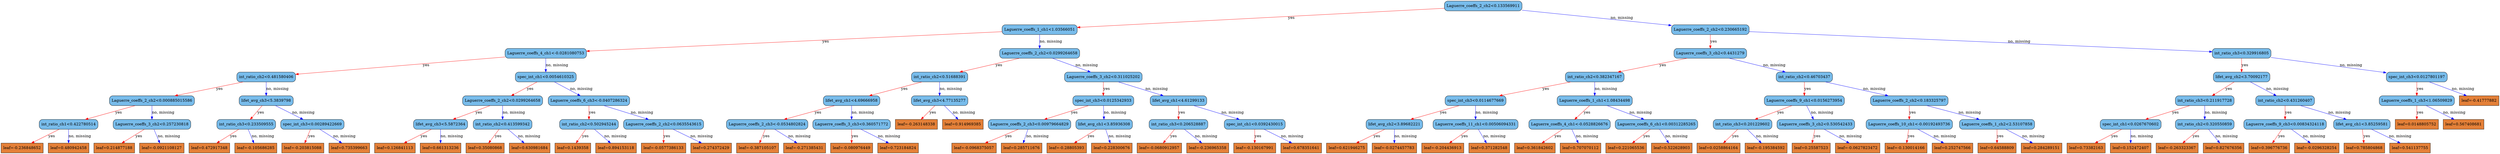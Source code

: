digraph {
	graph [bb="0,0,7314.9,567",
		rankdir=TB
	];
	node [label="\N"];
	0	[fillcolor="#78bceb",
		height=0.5,
		label="Laguerre_coeffs_2_ch2<0.133569911",
		pos="3789.1,549",
		shape=box,
		style="filled, rounded",
		width=3.1076];
	1	[fillcolor="#78bceb",
		height=0.5,
		label="Laguerre_coeffs_1_ch1<1.03566051",
		pos="2745.1,460.5",
		shape=box,
		style="filled, rounded",
		width=3.0139];
	0 -> 1	[color="#FF0000",
		label=yes,
		lp="3370.1,504.75",
		pos="e,2854,470.52 3676.9,538.7 3478.8,522.29 3068.9,488.33 2865.3,471.46"];
	2	[fillcolor="#78bceb",
		height=0.5,
		label="Laguerre_coeffs_2_ch2<0.230665192",
		pos="4791.1,460.5",
		shape=box,
		style="filled, rounded",
		width=3.1076];
	0 -> 2	[color="#0000FF",
		label="no, missing",
		lp="4412,504.75",
		pos="e,4679.1,471.17 3901.2,538.33 4090.3,522 4471.4,489.1 4667.8,472.14"];
	3	[fillcolor="#78bceb",
		height=0.5,
		label="Laguerre_coeffs_4_ch1<-0.0281080753",
		pos="1657.1,372",
		shape=box,
		style="filled, rounded",
		width=3.2639];
	1 -> 3	[color="#FF0000",
		label=yes,
		lp="2308.1,416.25",
		pos="e,1775.1,382.38 2636.3,450.85 2434.5,434.8 2002.9,400.49 1786.5,383.29"];
	4	[fillcolor="#78bceb",
		height=0.5,
		label="Laguerre_coeffs_2_ch2<0.0299264658",
		pos="2745.1,372",
		shape=box,
		style="filled, rounded",
		width=3.2014];
	1 -> 4	[color="#0000FF",
		label="no, missing",
		lp="2777,416.25",
		pos="e,2745.1,390.35 2745.1,442.41 2745.1,430.76 2745.1,415.05 2745.1,401.52"];
	5	[fillcolor="#78bceb",
		height=0.5,
		label="Laguerre_coeffs_3_ch2<0.4431279",
		pos="4791.1,372",
		shape=box,
		style="filled, rounded",
		width=2.9201];
	2 -> 5	[color="#FF0000",
		label=yes,
		lp="4800.1,416.25",
		pos="e,4791.1,390.35 4791.1,442.41 4791.1,430.76 4791.1,415.05 4791.1,401.52"];
	6	[fillcolor="#78bceb",
		height=0.5,
		label="int_ratio_ch3<0.329916805",
		pos="6563.1,372",
		shape=box,
		style="filled, rounded",
		width=2.3264];
	2 -> 6	[color="#0000FF",
		label="no, missing",
		lp="5868,416.25",
		pos="e,6479,377.1 4903.3,454.02 5228.1,438.17 6165.1,392.43 6467.7,377.66"];
	7	[fillcolor="#78bceb",
		height=0.5,
		label="int_ratio_ch2<0.481580406",
		pos="794.12,283.5",
		shape=box,
		style="filled, rounded",
		width=2.3264];
	3 -> 7	[color="#FF0000",
		label=yes,
		lp="1312.1,327.75",
		pos="e,878.27,292.93 1539.4,359.2 1366.8,341.9 1048.3,309.97 889.43,294.05"];
	8	[fillcolor="#78bceb",
		height=0.5,
		label="spec_int_ch1<0.0054610325",
		pos="1657.1,283.5",
		shape=box,
		style="filled, rounded",
		width=2.4097];
	3 -> 8	[color="#0000FF",
		label="no, missing",
		lp="1689,327.75",
		pos="e,1657.1,301.85 1657.1,353.91 1657.1,342.26 1657.1,326.55 1657.1,313.02"];
	9	[fillcolor="#78bceb",
		height=0.5,
		label="int_ratio_ch2<0.51688391",
		pos="2698.1,283.5",
		shape=box,
		style="filled, rounded",
		width=2.2326];
	4 -> 9	[color="#FF0000",
		label=yes,
		lp="2735.1,327.75",
		pos="e,2707.6,301.85 2735.8,353.91 2729.3,341.9 2720.5,325.59 2713,311.8"];
	10	[fillcolor="#78bceb",
		height=0.5,
		label="Laguerre_coeffs_3_ch2<0.311025202",
		pos="3146.1,283.5",
		shape=box,
		style="filled, rounded",
		width=3.1076];
	4 -> 10	[color="#0000FF",
		label="no, missing",
		lp="3014,327.75",
		pos="e,3065.2,301.95 2825.8,353.6 2891.9,339.34 2985.5,319.16 3054.4,304.29"];
	15	[fillcolor="#78bceb",
		height=0.5,
		label="Laguerre_coeffs_2_ch2<0.000885015586",
		pos="440.12,195",
		shape=box,
		style="filled, rounded",
		width=3.3889];
	7 -> 15	[color="#FF0000",
		label=yes,
		lp="658.12,239.25",
		pos="e,511.53,213.45 722.91,265.1 665.04,250.96 583.32,230.99 522.61,216.15"];
	16	[fillcolor="#78bceb",
		height=0.5,
		label="lifet_avg_ch3<5.3839798",
		pos="794.12,195",
		shape=box,
		style="filled, rounded",
		width=2.1701];
	7 -> 16	[color="#0000FF",
		label="no, missing",
		lp="826,239.25",
		pos="e,794.12,213.35 794.12,265.41 794.12,253.76 794.12,238.05 794.12,224.52"];
	17	[fillcolor="#78bceb",
		height=0.5,
		label="Laguerre_coeffs_2_ch2<0.0299264658",
		pos="1467.1,195",
		shape=box,
		style="filled, rounded",
		width=3.2014];
	8 -> 17	[color="#FF0000",
		label=yes,
		lp="1589.1,239.25",
		pos="e,1505.4,213.41 1619.1,265.2 1589.3,251.63 1547.6,232.66 1515.5,218.01"];
	18	[fillcolor="#78bceb",
		height=0.5,
		label="Laguerre_coeffs_6_ch3<-0.0407286324",
		pos="1720.1,195",
		shape=box,
		style="filled, rounded",
		width=3.2639];
	8 -> 18	[color="#0000FF",
		label="no, missing",
		lp="1727,239.25",
		pos="e,1707.5,213.35 1669.6,265.41 1678.5,253.17 1690.7,236.45 1700.8,222.49"];
	31	[fillcolor="#78bceb",
		height=0.5,
		label="int_ratio_ch1<0.422780514",
		pos="196.12,106.5",
		shape=box,
		style="filled, rounded",
		width=2.3264];
	15 -> 31	[color="#FF0000",
		label=yes,
		lp="349.12,150.75",
		pos="e,245.13,124.87 391.04,176.6 352.08,162.79 297.44,143.42 255.93,128.7"];
	32	[fillcolor="#78bceb",
		height=0.5,
		label="Laguerre_coeffs_3_ch2<0.257230818",
		pos="440.12,106.5",
		shape=box,
		style="filled, rounded",
		width=3.1076];
	15 -> 32	[color="#0000FF",
		label="no, missing",
		lp="472,150.75",
		pos="e,440.12,124.85 440.12,176.91 440.12,165.26 440.12,149.55 440.12,136.02"];
	33	[fillcolor="#78bceb",
		height=0.5,
		label="int_ratio_ch3<0.233509555",
		pos="717.12,106.5",
		shape=box,
		style="filled, rounded",
		width=2.3264];
	16 -> 33	[color="#FF0000",
		label=yes,
		lp="772.12,150.75",
		pos="e,732.57,124.85 778.91,176.91 767.81,164.43 752.56,147.3 739.99,133.18"];
	34	[fillcolor="#78bceb",
		height=0.5,
		label="spec_int_ch3<0.00289422669",
		pos="909.12,106.5",
		shape=box,
		style="filled, rounded",
		width=2.5035];
	16 -> 34	[color="#0000FF",
		label="no, missing",
		lp="894,150.75",
		pos="e,886.17,124.77 817.12,176.7 834.28,163.8 857.94,146 876.97,131.68"];
	61	[fillcolor="#e48038",
		height=0.5,
		label="leaf=-0.236848652",
		pos="60.125,18",
		shape=box,
		style=filled,
		width=1.6701];
	31 -> 61	[color="#FF0000",
		label=yes,
		lp="150.12,62.25",
		pos="e,87.273,36.267 168.93,88.203 148.27,75.062 119.63,56.846 96.92,42.403"];
	62	[fillcolor="#e48038",
		height=0.5,
		label="leaf=0.480942458",
		pos="196.12,18",
		shape=box,
		style=filled,
		width=1.6076];
	31 -> 62	[color="#0000FF",
		label="no, missing",
		lp="228,62.25",
		pos="e,196.12,36.35 196.12,88.41 196.12,76.758 196.12,61.047 196.12,47.519"];
	63	[fillcolor="#e48038",
		height=0.5,
		label="leaf=0.214877188",
		pos="330.12,18",
		shape=box,
		style=filled,
		width=1.6076];
	32 -> 63	[color="#FF0000",
		label=yes,
		lp="404.12,62.25",
		pos="e,352.08,36.267 418.13,88.203 401.79,75.356 379.29,57.661 361.13,43.38"];
	64	[fillcolor="#e48038",
		height=0.5,
		label="leaf=-0.0921108127",
		pos="469.12,18",
		shape=box,
		style=filled,
		width=1.7639];
	32 -> 64	[color="#0000FF",
		label="no, missing",
		lp="490,62.25",
		pos="e,463.31,36.35 445.85,88.41 449.8,76.64 455.13,60.729 459.7,47.11"];
	65	[fillcolor="#e48038",
		height=0.5,
		label="leaf=0.472917348",
		pos="608.12,18",
		shape=box,
		style=filled,
		width=1.6076];
	33 -> 65	[color="#FF0000",
		label=yes,
		lp="682.12,62.25",
		pos="e,629.88,36.267 695.33,88.203 679.14,75.356 656.84,57.661 638.85,43.38"];
	66	[fillcolor="#e48038",
		height=0.5,
		label="leaf=-0.105686285",
		pos="744.12,18",
		shape=box,
		style=filled,
		width=1.6701];
	33 -> 66	[color="#0000FF",
		label="no, missing",
		lp="765,62.25",
		pos="e,738.71,36.35 722.46,88.41 726.13,76.64 731.1,60.729 735.35,47.11"];
	67	[fillcolor="#e48038",
		height=0.5,
		label="leaf=-0.203815088",
		pos="882.12,18",
		shape=box,
		style=filled,
		width=1.6701];
	34 -> 67	[color="#FF0000",
		label=yes,
		lp="907.12,62.25",
		pos="e,887.54,36.35 903.79,88.41 900.12,76.64 895.15,60.729 890.9,47.11"];
	68	[fillcolor="#e48038",
		height=0.5,
		label="leaf=0.735399663",
		pos="1018.1,18",
		shape=box,
		style=filled,
		width=1.6076];
	34 -> 68	[color="#0000FF",
		label="no, missing",
		lp="1006,62.25",
		pos="e,996.37,36.267 930.92,88.203 947.11,75.356 969.41,57.661 987.4,43.38"];
	35	[fillcolor="#78bceb",
		height=0.5,
		label="lifet_avg_ch3<5.5872364",
		pos="1286.1,106.5",
		shape=box,
		style="filled, rounded",
		width=2.1701];
	17 -> 35	[color="#FF0000",
		label=yes,
		lp="1402.1,150.75",
		pos="e,1322.6,124.91 1430.9,176.7 1402.7,163.19 1363.2,144.32 1332.6,129.7"];
	36	[fillcolor="#78bceb",
		height=0.5,
		label="int_ratio_ch2<0.413599342",
		pos="1467.1,106.5",
		shape=box,
		style="filled, rounded",
		width=2.3264];
	17 -> 36	[color="#0000FF",
		label="no, missing",
		lp="1499,150.75",
		pos="e,1467.1,124.85 1467.1,176.91 1467.1,165.26 1467.1,149.55 1467.1,136.02"];
	37	[fillcolor="#78bceb",
		height=0.5,
		label="int_ratio_ch2<0.502945244",
		pos="1720.1,106.5",
		shape=box,
		style="filled, rounded",
		width=2.3264];
	18 -> 37	[color="#FF0000",
		label=yes,
		lp="1729.1,150.75",
		pos="e,1720.1,124.85 1720.1,176.91 1720.1,165.26 1720.1,149.55 1720.1,136.02"];
	38	[fillcolor="#78bceb",
		height=0.5,
		label="Laguerre_coeffs_2_ch2<0.0635543615",
		pos="1939.1,106.5",
		shape=box,
		style="filled, rounded",
		width=3.2014];
	18 -> 38	[color="#0000FF",
		label="no, missing",
		lp="1882,150.75",
		pos="e,1895.1,124.87 1764.2,176.6 1798.9,162.9 1847.4,143.75 1884.5,129.08"];
	69	[fillcolor="#e48038",
		height=0.5,
		label="leaf=0.126841113",
		pos="1152.1,18",
		shape=box,
		style=filled,
		width=1.6076];
	35 -> 69	[color="#FF0000",
		label=yes,
		lp="1241.1,62.25",
		pos="e,1178.9,36.267 1259.3,88.203 1239,75.062 1210.8,56.846 1188.4,42.403"];
	70	[fillcolor="#e48038",
		height=0.5,
		label="leaf=0.661313236",
		pos="1286.1,18",
		shape=box,
		style=filled,
		width=1.6076];
	35 -> 70	[color="#0000FF",
		label="no, missing",
		lp="1318,62.25",
		pos="e,1286.1,36.35 1286.1,88.41 1286.1,76.758 1286.1,61.047 1286.1,47.519"];
	71	[fillcolor="#e48038",
		height=0.5,
		label="leaf=0.35080868",
		pos="1416.1,18",
		shape=box,
		style=filled,
		width=1.5139];
	36 -> 71	[color="#FF0000",
		label=yes,
		lp="1456.1,62.25",
		pos="e,1426.4,36.35 1457,88.41 1449.9,76.287 1440.2,59.77 1432,45.89"];
	72	[fillcolor="#e48038",
		height=0.5,
		label="leaf=0.630981684",
		pos="1546.1,18",
		shape=box,
		style=filled,
		width=1.6076];
	36 -> 72	[color="#0000FF",
		label="no, missing",
		lp="1546,62.25",
		pos="e,1530.3,36.35 1482.7,88.41 1494.1,75.934 1509.8,58.805 1522.7,44.685"];
	73	[fillcolor="#e48038",
		height=0.5,
		label="leaf=0.1439358",
		pos="1673.1,18",
		shape=box,
		style=filled,
		width=1.4201];
	37 -> 73	[color="#FF0000",
		label=yes,
		lp="1710.1,62.25",
		pos="e,1682.6,36.35 1710.8,88.41 1704.3,76.405 1695.5,60.091 1688,46.295"];
	74	[fillcolor="#e48038",
		height=0.5,
		label="leaf=0.894153118",
		pos="1800.1,18",
		shape=box,
		style=filled,
		width=1.6076];
	37 -> 74	[color="#0000FF",
		label="no, missing",
		lp="1800,62.25",
		pos="e,1784.1,36.35 1735.9,88.41 1747.5,75.934 1763.3,58.805 1776.4,44.685"];
	75	[fillcolor="#e48038",
		height=0.5,
		label="leaf=-0.0577386133",
		pos="1939.1,18",
		shape=box,
		style=filled,
		width=1.7639];
	38 -> 75	[color="#FF0000",
		label=yes,
		lp="1948.1,62.25",
		pos="e,1939.1,36.35 1939.1,88.41 1939.1,76.758 1939.1,61.047 1939.1,47.519"];
	76	[fillcolor="#e48038",
		height=0.5,
		label="leaf=0.274372429",
		pos="2078.1,18",
		shape=box,
		style=filled,
		width=1.6076];
	38 -> 76	[color="#0000FF",
		label="no, missing",
		lp="2053,62.25",
		pos="e,2050.4,36.267 1966.9,88.203 1988.1,75.003 2017.6,56.683 2040.8,42.209"];
	19	[fillcolor="#78bceb",
		height=0.5,
		label="lifet_avg_ch1<4.69666958",
		pos="2490.1,195",
		shape=box,
		style="filled, rounded",
		width=2.2639];
	9 -> 19	[color="#FF0000",
		label=yes,
		lp="2622.1,239.25",
		pos="e,2532,213.41 2656.5,265.2 2623.8,251.58 2577.9,232.49 2542.6,217.82"];
	20	[fillcolor="#78bceb",
		height=0.5,
		label="lifet_avg_ch3<4.77135277",
		pos="2698.1,195",
		shape=box,
		style="filled, rounded",
		width=2.2639];
	9 -> 20	[color="#0000FF",
		label="no, missing",
		lp="2730,239.25",
		pos="e,2698.1,213.35 2698.1,265.41 2698.1,253.76 2698.1,238.05 2698.1,224.52"];
	21	[fillcolor="#78bceb",
		height=0.5,
		label="spec_int_ch3<0.0125342933",
		pos="3146.1,195",
		shape=box,
		style="filled, rounded",
		width=2.4097];
	10 -> 21	[color="#FF0000",
		label=yes,
		lp="3155.1,239.25",
		pos="e,3146.1,213.35 3146.1,265.41 3146.1,253.76 3146.1,238.05 3146.1,224.52"];
	22	[fillcolor="#78bceb",
		height=0.5,
		label="lifet_avg_ch1<4.61299133",
		pos="3460.1,195",
		shape=box,
		style="filled, rounded",
		width=2.2639];
	10 -> 22	[color="#0000FF",
		label="no, missing",
		lp="3364,239.25",
		pos="e,3396.8,213.45 3209.3,265.1 3260.3,251.05 3332.2,231.24 3386,216.43"];
	39	[fillcolor="#78bceb",
		height=0.5,
		label="Laguerre_coeffs_2_ch3<-0.0534802824",
		pos="2243.1,106.5",
		shape=box,
		style="filled, rounded",
		width=3.2639];
	19 -> 39	[color="#FF0000",
		label=yes,
		lp="2398.1,150.75",
		pos="e,2292.7,124.87 2440.4,176.6 2400.9,162.76 2345.5,143.34 2303.4,128.61"];
	40	[fillcolor="#78bceb",
		height=0.5,
		label="Laguerre_coeffs_3_ch3<0.360571772",
		pos="2490.1,106.5",
		shape=box,
		style="filled, rounded",
		width=3.1076];
	19 -> 40	[color="#0000FF",
		label="no, missing",
		lp="2522,150.75",
		pos="e,2490.1,124.85 2490.1,176.91 2490.1,165.26 2490.1,149.55 2490.1,136.02"];
	41	[fillcolor="#e48038",
		height=0.5,
		label="leaf=-0.263148338",
		pos="2680.1,106.5",
		shape=box,
		style=filled,
		width=1.6701];
	20 -> 41	[color="#FF0000",
		label=yes,
		lp="2700.1,150.75",
		pos="e,2683.7,124.85 2694.6,176.91 2692.1,165.26 2688.9,149.55 2686.1,136.02"];
	42	[fillcolor="#e48038",
		height=0.5,
		label="leaf=0.914969385",
		pos="2816.1,106.5",
		shape=box,
		style=filled,
		width=1.6076];
	20 -> 42	[color="#0000FF",
		label="no, missing",
		lp="2800,150.75",
		pos="e,2792.6,124.77 2721.7,176.7 2739.4,163.74 2763.8,145.84 2783.4,131.49"];
	77	[fillcolor="#e48038",
		height=0.5,
		label="leaf=-0.387105107",
		pos="2214.1,18",
		shape=box,
		style=filled,
		width=1.6701];
	39 -> 77	[color="#FF0000",
		label=yes,
		lp="2241.1,62.25",
		pos="e,2219.9,36.35 2237.4,88.41 2233.4,76.64 2228.1,60.729 2223.5,47.11"];
	78	[fillcolor="#e48038",
		height=0.5,
		label="leaf=-0.271385431",
		pos="2352.1,18",
		shape=box,
		style=filled,
		width=1.6701];
	39 -> 78	[color="#0000FF",
		label="no, missing",
		lp="2340,62.25",
		pos="e,2330.4,36.267 2264.9,88.203 2281.1,75.356 2303.4,57.661 2321.4,43.38"];
	79	[fillcolor="#e48038",
		height=0.5,
		label="leaf=-0.080976449",
		pos="2490.1,18",
		shape=box,
		style=filled,
		width=1.6701];
	40 -> 79	[color="#FF0000",
		label=yes,
		lp="2499.1,62.25",
		pos="e,2490.1,36.35 2490.1,88.41 2490.1,76.758 2490.1,61.047 2490.1,47.519"];
	80	[fillcolor="#e48038",
		height=0.5,
		label="leaf=0.723184824",
		pos="2626.1,18",
		shape=box,
		style=filled,
		width=1.6076];
	40 -> 80	[color="#0000FF",
		label="no, missing",
		lp="2603,62.25",
		pos="e,2599,36.267 2517.3,88.203 2538,75.062 2566.6,56.846 2589.3,42.403"];
	43	[fillcolor="#78bceb",
		height=0.5,
		label="Laguerre_coeffs_2_ch3<0.00979664829",
		pos="3011.1,106.5",
		shape=box,
		style="filled, rounded",
		width=3.2951];
	21 -> 43	[color="#FF0000",
		label=yes,
		lp="3100.1,150.75",
		pos="e,3038.1,124.77 3119.1,176.7 3098.6,163.56 3070.2,145.35 3047.6,130.9"];
	44	[fillcolor="#78bceb",
		height=0.5,
		label="lifet_avg_ch1<3.85936308",
		pos="3229.1,106.5",
		shape=box,
		style="filled, rounded",
		width=2.2639];
	21 -> 44	[color="#0000FF",
		label="no, missing",
		lp="3227,150.75",
		pos="e,3212.5,124.85 3162.5,176.91 3174.6,164.32 3191.2,146.98 3204.9,132.79"];
	45	[fillcolor="#78bceb",
		height=0.5,
		label="int_ratio_ch3<0.206528887",
		pos="3460.1,106.5",
		shape=box,
		style="filled, rounded",
		width=2.3264];
	22 -> 45	[color="#FF0000",
		label=yes,
		lp="3469.1,150.75",
		pos="e,3460.1,124.85 3460.1,176.91 3460.1,165.26 3460.1,149.55 3460.1,136.02"];
	46	[fillcolor="#78bceb",
		height=0.5,
		label="spec_int_ch1<0.0392430015",
		pos="3672.1,106.5",
		shape=box,
		style="filled, rounded",
		width=2.4097];
	22 -> 46	[color="#0000FF",
		label="no, missing",
		lp="3617,150.75",
		pos="e,3629.5,124.87 3502.8,176.6 3536.3,162.9 3583.3,143.75 3619.2,129.08"];
	81	[fillcolor="#e48038",
		height=0.5,
		label="leaf=-0.0968375057",
		pos="2848.1,18",
		shape=box,
		style=filled,
		width=1.7639];
	43 -> 81	[color="#FF0000",
		label=yes,
		lp="2954.1,62.25",
		pos="e,2880.9,36.415 2978.5,88.203 2953.4,74.869 2918.4,56.313 2891,41.772"];
	82	[fillcolor="#e48038",
		height=0.5,
		label="leaf=0.285711676",
		pos="2987.1,18",
		shape=box,
		style=filled,
		width=1.6076];
	43 -> 82	[color="#0000FF",
		label="no, missing",
		lp="3034,62.25",
		pos="e,2991.9,36.35 3006.4,88.41 3003.1,76.64 2998.7,60.729 2994.9,47.11"];
	83	[fillcolor="#e48038",
		height=0.5,
		label="leaf=-0.28805393",
		pos="3120.1,18",
		shape=box,
		style=filled,
		width=1.5764];
	44 -> 83	[color="#FF0000",
		label=yes,
		lp="3194.1,62.25",
		pos="e,3141.9,36.267 3207.3,88.203 3191.1,75.356 3168.8,57.661 3150.8,43.38"];
	84	[fillcolor="#e48038",
		height=0.5,
		label="leaf=0.228300676",
		pos="3253.1,18",
		shape=box,
		style=filled,
		width=1.6076];
	44 -> 84	[color="#0000FF",
		label="no, missing",
		lp="3276,62.25",
		pos="e,3248.3,36.35 3233.9,88.41 3237.1,76.64 3241.5,60.729 3245.3,47.11"];
	85	[fillcolor="#e48038",
		height=0.5,
		label="leaf=-0.0680912957",
		pos="3392.1,18",
		shape=box,
		style=filled,
		width=1.7639];
	45 -> 85	[color="#FF0000",
		label=yes,
		lp="3442.1,62.25",
		pos="e,3405.8,36.35 3446.7,88.41 3437,76.051 3423.7,59.127 3412.6,45.085"];
	86	[fillcolor="#e48038",
		height=0.5,
		label="leaf=-0.236965358",
		pos="3534.1,18",
		shape=box,
		style=filled,
		width=1.6701];
	45 -> 86	[color="#0000FF",
		label="no, missing",
		lp="3536,62.25",
		pos="e,3519.3,36.35 3474.7,88.41 3485.3,76.051 3499.8,59.127 3511.8,45.085"];
	87	[fillcolor="#e48038",
		height=0.5,
		label="leaf=-0.130167991",
		pos="3672.1,18",
		shape=box,
		style=filled,
		width=1.6701];
	46 -> 87	[color="#FF0000",
		label=yes,
		lp="3681.1,62.25",
		pos="e,3672.1,36.35 3672.1,88.41 3672.1,76.758 3672.1,61.047 3672.1,47.519"];
	88	[fillcolor="#e48038",
		height=0.5,
		label="leaf=0.678351641",
		pos="3808.1,18",
		shape=box,
		style=filled,
		width=1.6076];
	46 -> 88	[color="#0000FF",
		label="no, missing",
		lp="3785,62.25",
		pos="e,3781,36.267 3699.3,88.203 3720,75.062 3748.6,56.846 3771.3,42.403"];
	11	[fillcolor="#78bceb",
		height=0.5,
		label="int_ratio_ch2<0.382347167",
		pos="4735.1,283.5",
		shape=box,
		style="filled, rounded",
		width=2.3264];
	5 -> 11	[color="#FF0000",
		label=yes,
		lp="4778.1,327.75",
		pos="e,4746.4,301.85 4780.1,353.91 4772.2,341.79 4761.5,325.27 4752.5,311.39"];
	12	[fillcolor="#78bceb",
		height=0.5,
		label="int_ratio_ch2<0.46703437",
		pos="5197.1,283.5",
		shape=box,
		style="filled, rounded",
		width=2.2326];
	5 -> 12	[color="#0000FF",
		label="no, missing",
		lp="5063,327.75",
		pos="e,5116.3,301.72 4872.8,353.6 4940.1,339.27 5035.4,318.96 5105.3,304.07"];
	13	[fillcolor="#78bceb",
		height=0.5,
		label="lifet_avg_ch2<3.70092177",
		pos="6563.1,283.5",
		shape=box,
		style="filled, rounded",
		width=2.2639];
	6 -> 13	[color="#FF0000",
		label=yes,
		lp="6572.1,327.75",
		pos="e,6563.1,301.85 6563.1,353.91 6563.1,342.26 6563.1,326.55 6563.1,313.02"];
	14	[fillcolor="#78bceb",
		height=0.5,
		label="spec_int_ch3<0.0127801197",
		pos="7075.1,283.5",
		shape=box,
		style="filled, rounded",
		width=2.4097];
	6 -> 14	[color="#0000FF",
		label="no, missing",
		lp="6897,327.75",
		pos="e,6988.1,299.2 6647.1,356.81 6737.6,341.53 6881.4,317.23 6977,301.08"];
	23	[fillcolor="#78bceb",
		height=0.5,
		label="spec_int_ch3<0.0114677669",
		pos="4331.1,195",
		shape=box,
		style="filled, rounded",
		width=2.4097];
	11 -> 23	[color="#FF0000",
		label=yes,
		lp="4579.1,239.25",
		pos="e,4412.6,213.45 4653.9,265.1 4587.3,250.84 4493,230.66 4423.5,215.79"];
	24	[fillcolor="#78bceb",
		height=0.5,
		label="Laguerre_coeffs_1_ch1<1.08434498",
		pos="4735.1,195",
		shape=box,
		style="filled, rounded",
		width=3.0139];
	11 -> 24	[color="#0000FF",
		label="no, missing",
		lp="4767,239.25",
		pos="e,4735.1,213.35 4735.1,265.41 4735.1,253.76 4735.1,238.05 4735.1,224.52"];
	25	[fillcolor="#78bceb",
		height=0.5,
		label="Laguerre_coeffs_9_ch1<0.0156273954",
		pos="5197.1,195",
		shape=box,
		style="filled, rounded",
		width=3.2014];
	12 -> 25	[color="#FF0000",
		label=yes,
		lp="5206.1,239.25",
		pos="e,5197.1,213.35 5197.1,265.41 5197.1,253.76 5197.1,238.05 5197.1,224.52"];
	26	[fillcolor="#78bceb",
		height=0.5,
		label="Laguerre_coeffs_2_ch2<0.183325797",
		pos="5590.1,195",
		shape=box,
		style="filled, rounded",
		width=3.1076];
	12 -> 26	[color="#0000FF",
		label="no, missing",
		lp="5461,239.25",
		pos="e,5510.9,213.45 5276.2,265.1 5340.8,250.87 5432.3,230.74 5499.8,215.88"];
	47	[fillcolor="#78bceb",
		height=0.5,
		label="lifet_avg_ch2<3.89682221",
		pos="4081.1,106.5",
		shape=box,
		style="filled, rounded",
		width=2.2639];
	23 -> 47	[color="#FF0000",
		label=yes,
		lp="4238.1,150.75",
		pos="e,4131.3,124.87 4280.8,176.6 4240.8,162.76 4184.7,143.34 4142.1,128.61"];
	48	[fillcolor="#78bceb",
		height=0.5,
		label="Laguerre_coeffs_11_ch1<0.00506094331",
		pos="4331.1,106.5",
		shape=box,
		style="filled, rounded",
		width=3.3889];
	23 -> 48	[color="#0000FF",
		label="no, missing",
		lp="4363,150.75",
		pos="e,4331.1,124.85 4331.1,176.91 4331.1,165.26 4331.1,149.55 4331.1,136.02"];
	49	[fillcolor="#78bceb",
		height=0.5,
		label="Laguerre_coeffs_4_ch1<-0.0528826676",
		pos="4608.1,106.5",
		shape=box,
		style="filled, rounded",
		width=3.2639];
	24 -> 49	[color="#FF0000",
		label=yes,
		lp="4692.1,150.75",
		pos="e,4633.5,124.77 4709.7,176.7 4690.5,163.62 4663.9,145.51 4642.8,131.1"];
	50	[fillcolor="#78bceb",
		height=0.5,
		label="Laguerre_coeffs_6_ch1<0.00312285265",
		pos="4862.1,106.5",
		shape=box,
		style="filled, rounded",
		width=3.2951];
	24 -> 50	[color="#0000FF",
		label="no, missing",
		lp="4842,150.75",
		pos="e,4836.8,124.77 4760.5,176.7 4779.7,163.62 4806.3,145.51 4827.5,131.1"];
	89	[fillcolor="#e48038",
		height=0.5,
		label="leaf=0.621946275",
		pos="3942.1,18",
		shape=box,
		style=filled,
		width=1.6076];
	47 -> 89	[color="#FF0000",
		label=yes,
		lp="4033.1,62.25",
		pos="e,3969.9,36.267 4053.3,88.203 4032.1,75.003 4002.7,56.683 3979.4,42.209"];
	90	[fillcolor="#e48038",
		height=0.5,
		label="leaf=-0.0274457783",
		pos="4081.1,18",
		shape=box,
		style=filled,
		width=1.7639];
	47 -> 90	[color="#0000FF",
		label="no, missing",
		lp="4113,62.25",
		pos="e,4081.1,36.35 4081.1,88.41 4081.1,76.758 4081.1,61.047 4081.1,47.519"];
	91	[fillcolor="#e48038",
		height=0.5,
		label="leaf=-0.204436913",
		pos="4223.1,18",
		shape=box,
		style=filled,
		width=1.6701];
	48 -> 91	[color="#FF0000",
		label=yes,
		lp="4296.1,62.25",
		pos="e,4244.7,36.267 4309.5,88.203 4293.5,75.356 4271.4,57.661 4253.6,43.38"];
	92	[fillcolor="#e48038",
		height=0.5,
		label="leaf=0.371282548",
		pos="4359.1,18",
		shape=box,
		style=filled,
		width=1.6076];
	48 -> 92	[color="#0000FF",
		label="no, missing",
		lp="4380,62.25",
		pos="e,4353.5,36.35 4336.7,88.41 4340.5,76.64 4345.6,60.729 4350,47.11"];
	93	[fillcolor="#e48038",
		height=0.5,
		label="leaf=0.361842602",
		pos="4493.1,18",
		shape=box,
		style=filled,
		width=1.6076];
	49 -> 93	[color="#FF0000",
		label=yes,
		lp="4570.1,62.25",
		pos="e,4516.1,36.267 4585.1,88.203 4568,75.297 4544.3,57.498 4525.3,43.183"];
	94	[fillcolor="#e48038",
		height=0.5,
		label="leaf=0.707070112",
		pos="4627.1,18",
		shape=box,
		style=filled,
		width=1.6076];
	49 -> 94	[color="#0000FF",
		label="no, missing",
		lp="4652,62.25",
		pos="e,4623.3,36.35 4611.9,88.41 4614.4,76.758 4617.9,61.047 4620.9,47.519"];
	95	[fillcolor="#e48038",
		height=0.5,
		label="leaf=0.221065536",
		pos="4761.1,18",
		shape=box,
		style=filled,
		width=1.6076];
	50 -> 95	[color="#FF0000",
		label=yes,
		lp="4830.1,62.25",
		pos="e,4781.4,36.35 4842.2,88.41 4827.2,75.581 4806.5,57.831 4789.7,43.493"];
	96	[fillcolor="#e48038",
		height=0.5,
		label="leaf=0.522628903",
		pos="4895.1,18",
		shape=box,
		style=filled,
		width=1.6076];
	50 -> 96	[color="#0000FF",
		label="no, missing",
		lp="4914,62.25",
		pos="e,4888.5,36.35 4868.6,88.41 4873.2,76.522 4879.3,60.41 4884.6,46.702"];
	51	[fillcolor="#78bceb",
		height=0.5,
		label="int_ratio_ch3<0.201229602",
		pos="5106.1,106.5",
		shape=box,
		style="filled, rounded",
		width=2.3264];
	25 -> 51	[color="#FF0000",
		label=yes,
		lp="5169.1,150.75",
		pos="e,5124.4,124.85 5179.1,176.91 5165.8,164.2 5147.3,146.66 5132.3,132.39"];
	52	[fillcolor="#78bceb",
		height=0.5,
		label="Laguerre_coeffs_3_ch2<0.530542433",
		pos="5320.1,106.5",
		shape=box,
		style="filled, rounded",
		width=3.1076];
	25 -> 52	[color="#0000FF",
		label="no, missing",
		lp="5302,150.75",
		pos="e,5295.6,124.77 5221.7,176.7 5240.2,163.68 5265.8,145.67 5286.3,131.29"];
	53	[fillcolor="#78bceb",
		height=0.5,
		label="Laguerre_coeffs_10_ch1<-0.00192493736",
		pos="5590.1,106.5",
		shape=box,
		style="filled, rounded",
		width=3.4514];
	26 -> 53	[color="#FF0000",
		label=yes,
		lp="5599.1,150.75",
		pos="e,5590.1,124.85 5590.1,176.91 5590.1,165.26 5590.1,149.55 5590.1,136.02"];
	54	[fillcolor="#78bceb",
		height=0.5,
		label="Laguerre_coeffs_1_ch2<2.53107858",
		pos="5848.1,106.5",
		shape=box,
		style="filled, rounded",
		width=3.0139];
	26 -> 54	[color="#0000FF",
		label="no, missing",
		lp="5775,150.75",
		pos="e,5796.3,124.87 5642,176.6 5683.4,162.73 5741.5,143.25 5785.5,128.51"];
	97	[fillcolor="#e48038",
		height=0.5,
		label="leaf=0.0258864164",
		pos="5032.1,18",
		shape=box,
		style=filled,
		width=1.7014];
	51 -> 97	[color="#FF0000",
		label=yes,
		lp="5085.1,62.25",
		pos="e,5047,36.35 5091.5,88.41 5080.9,76.051 5066.5,59.127 5054.4,45.085"];
	98	[fillcolor="#e48038",
		height=0.5,
		label="leaf=-0.195384592",
		pos="5171.1,18",
		shape=box,
		style=filled,
		width=1.6701];
	51 -> 98	[color="#0000FF",
		label="no, missing",
		lp="5177,62.25",
		pos="e,5158.1,36.35 5119,88.41 5128.2,76.169 5140.7,59.449 5151.2,45.487"];
	99	[fillcolor="#e48038",
		height=0.5,
		label="leaf=0.25587523",
		pos="5304.1,18",
		shape=box,
		style=filled,
		width=1.5139];
	52 -> 99	[color="#FF0000",
		label=yes,
		lp="5323.1,62.25",
		pos="e,5307.3,36.35 5317,88.41 5314.8,76.758 5311.9,61.047 5309.4,47.519"];
	100	[fillcolor="#e48038",
		height=0.5,
		label="leaf=-0.0627823472",
		pos="5440.1,18",
		shape=box,
		style=filled,
		width=1.7639];
	52 -> 100	[color="#0000FF",
		label="no, missing",
		lp="5423,62.25",
		pos="e,5416.2,36.267 5344.1,88.203 5362.1,75.238 5386.9,57.336 5406.8,42.988"];
	101	[fillcolor="#e48038",
		height=0.5,
		label="leaf=-0.130014166",
		pos="5582.1,18",
		shape=box,
		style=filled,
		width=1.6701];
	53 -> 101	[color="#FF0000",
		label=yes,
		lp="5596.1,62.25",
		pos="e,5583.7,36.35 5588.5,88.41 5587.5,76.758 5586,61.047 5584.8,47.519"];
	102	[fillcolor="#e48038",
		height=0.5,
		label="leaf=0.252747566",
		pos="5718.1,18",
		shape=box,
		style=filled,
		width=1.6076];
	53 -> 102	[color="#0000FF",
		label="no, missing",
		lp="5698,62.25",
		pos="e,5692.6,36.267 5615.7,88.203 5635.1,75.12 5661.9,57.01 5683.2,42.597"];
	103	[fillcolor="#e48038",
		height=0.5,
		label="leaf=0.64588809",
		pos="5848.1,18",
		shape=box,
		style=filled,
		width=1.5139];
	54 -> 103	[color="#FF0000",
		label=yes,
		lp="5857.1,62.25",
		pos="e,5848.1,36.35 5848.1,88.41 5848.1,76.758 5848.1,61.047 5848.1,47.519"];
	104	[fillcolor="#e48038",
		height=0.5,
		label="leaf=0.284289151",
		pos="5978.1,18",
		shape=box,
		style=filled,
		width=1.6076];
	54 -> 104	[color="#0000FF",
		label="no, missing",
		lp="5957,62.25",
		pos="e,5952.2,36.267 5874.1,88.203 5893.8,75.12 5921,57.01 5942.7,42.597"];
	27	[fillcolor="#78bceb",
		height=0.5,
		label="int_ratio_ch3<0.211917728",
		pos="6455.1,195",
		shape=box,
		style="filled, rounded",
		width=2.3264];
	13 -> 27	[color="#FF0000",
		label=yes,
		lp="6528.1,239.25",
		pos="e,6476.7,213.27 6541.5,265.2 6525.5,252.36 6503.4,234.66 6485.6,220.38"];
	28	[fillcolor="#78bceb",
		height=0.5,
		label="int_ratio_ch2<0.431260407",
		pos="6689.1,195",
		shape=box,
		style="filled, rounded",
		width=2.3264];
	13 -> 28	[color="#0000FF",
		label="no, missing",
		lp="6670,239.25",
		pos="e,6664,213.27 6588.3,265.2 6607.4,252.12 6633.8,234.01 6654.8,219.6"];
	29	[fillcolor="#78bceb",
		height=0.5,
		label="Laguerre_coeffs_1_ch3<1.06509829",
		pos="7075.1,195",
		shape=box,
		style="filled, rounded",
		width=3.0139];
	14 -> 29	[color="#FF0000",
		label=yes,
		lp="7084.1,239.25",
		pos="e,7075.1,213.35 7075.1,265.41 7075.1,253.76 7075.1,238.05 7075.1,224.52"];
	30	[fillcolor="#e48038",
		height=0.5,
		label="leaf=-0.41777882",
		pos="7258.1,195",
		shape=box,
		style=filled,
		width=1.5764];
	14 -> 30	[color="#0000FF",
		label="no, missing",
		lp="7215,239.25",
		pos="e,7221.3,213.41 7111.7,265.2 7140.3,251.69 7180.2,232.82 7211.2,218.2"];
	55	[fillcolor="#78bceb",
		height=0.5,
		label="spec_int_ch1<0.0267670602",
		pos="6238.1,106.5",
		shape=box,
		style="filled, rounded",
		width=2.4097];
	27 -> 55	[color="#FF0000",
		label=yes,
		lp="6375.1,150.75",
		pos="e,6281.7,124.87 6411.5,176.6 6377.1,162.9 6329.1,143.75 6292.3,129.08"];
	56	[fillcolor="#78bceb",
		height=0.5,
		label="int_ratio_ch2<0.320550859",
		pos="6455.1,106.5",
		shape=box,
		style="filled, rounded",
		width=2.3264];
	27 -> 56	[color="#0000FF",
		label="no, missing",
		lp="6487,150.75",
		pos="e,6455.1,124.85 6455.1,176.91 6455.1,165.26 6455.1,149.55 6455.1,136.02"];
	57	[fillcolor="#78bceb",
		height=0.5,
		label="Laguerre_coeffs_9_ch3<0.00834324118",
		pos="6689.1,106.5",
		shape=box,
		style="filled, rounded",
		width=3.2951];
	28 -> 57	[color="#FF0000",
		label=yes,
		lp="6698.1,150.75",
		pos="e,6689.1,124.85 6689.1,176.91 6689.1,165.26 6689.1,149.55 6689.1,136.02"];
	58	[fillcolor="#78bceb",
		height=0.5,
		label="lifet_avg_ch1<3.85259581",
		pos="6914.1,106.5",
		shape=box,
		style="filled, rounded",
		width=2.2639];
	28 -> 58	[color="#0000FF",
		label="no, missing",
		lp="6854,150.75",
		pos="e,6868.9,124.87 6734.4,176.6 6770.2,162.85 6820.3,143.58 6858.5,128.89"];
	105	[fillcolor="#e48038",
		height=0.5,
		label="leaf=0.73382163",
		pos="6108.1,18",
		shape=box,
		style=filled,
		width=1.5139];
	55 -> 105	[color="#FF0000",
		label=yes,
		lp="6194.1,62.25",
		pos="e,6134.1,36.267 6212.1,88.203 6192.5,75.12 6165.2,57.01 6143.6,42.597"];
	106	[fillcolor="#e48038",
		height=0.5,
		label="leaf=0.152472407",
		pos="6238.1,18",
		shape=box,
		style=filled,
		width=1.6076];
	55 -> 106	[color="#0000FF",
		label="no, missing",
		lp="6270,62.25",
		pos="e,6238.1,36.35 6238.1,88.41 6238.1,76.758 6238.1,61.047 6238.1,47.519"];
	107	[fillcolor="#e48038",
		height=0.5,
		label="leaf=-0.263323367",
		pos="6374.1,18",
		shape=box,
		style=filled,
		width=1.6701];
	56 -> 107	[color="#FF0000",
		label=yes,
		lp="6431.1,62.25",
		pos="e,6390.4,36.35 6439.1,88.41 6427.4,75.934 6411.4,58.805 6398.2,44.685"];
	108	[fillcolor="#e48038",
		height=0.5,
		label="leaf=0.827676356",
		pos="6510.1,18",
		shape=box,
		style=filled,
		width=1.6076];
	56 -> 108	[color="#0000FF",
		label="no, missing",
		lp="6520,62.25",
		pos="e,6499.1,36.35 6466,88.41 6473.7,76.287 6484.2,59.77 6493,45.89"];
	109	[fillcolor="#e48038",
		height=0.5,
		label="leaf=0.396776736",
		pos="6644.1,18",
		shape=box,
		style=filled,
		width=1.6076];
	57 -> 109	[color="#FF0000",
		label=yes,
		lp="6680.1,62.25",
		pos="e,6653.2,36.35 6680.2,88.41 6674,76.405 6665.5,60.091 6658.3,46.295"];
	110	[fillcolor="#e48038",
		height=0.5,
		label="leaf=-0.0296328254",
		pos="6783.1,18",
		shape=box,
		style=filled,
		width=1.7639];
	57 -> 110	[color="#0000FF",
		label="no, missing",
		lp="6777,62.25",
		pos="e,6764.3,36.35 6707.7,88.41 6721.5,75.698 6740.6,58.157 6756.1,43.889"];
	111	[fillcolor="#e48038",
		height=0.5,
		label="leaf=0.785804868",
		pos="6922.1,18",
		shape=box,
		style=filled,
		width=1.6076];
	58 -> 111	[color="#FF0000",
		label=yes,
		lp="6928.1,62.25",
		pos="e,6920.5,36.35 6915.7,88.41 6916.8,76.758 6918.2,61.047 6919.5,47.519"];
	112	[fillcolor="#e48038",
		height=0.5,
		label="leaf=0.541137755",
		pos="7056.1,18",
		shape=box,
		style=filled,
		width=1.6076];
	58 -> 112	[color="#0000FF",
		label="no, missing",
		lp="7030,62.25",
		pos="e,7027.8,36.267 6942.5,88.203 6964.2,75.003 6994.3,56.683 7018,42.209"];
	59	[fillcolor="#e48038",
		height=0.5,
		label="leaf=0.0148805752",
		pos="7075.1,106.5",
		shape=box,
		style=filled,
		width=1.7014];
	29 -> 59	[color="#FF0000",
		label=yes,
		lp="7084.1,150.75",
		pos="e,7075.1,124.85 7075.1,176.91 7075.1,165.26 7075.1,149.55 7075.1,136.02"];
	60	[fillcolor="#e48038",
		height=0.5,
		label="leaf=0.567408681",
		pos="7212.1,106.5",
		shape=box,
		style=filled,
		width=1.6076];
	29 -> 60	[color="#0000FF",
		label="no, missing",
		lp="7188,150.75",
		pos="e,7184.8,124.77 7102.5,176.7 7123.3,163.56 7152.2,145.35 7175.1,130.9"];
}

